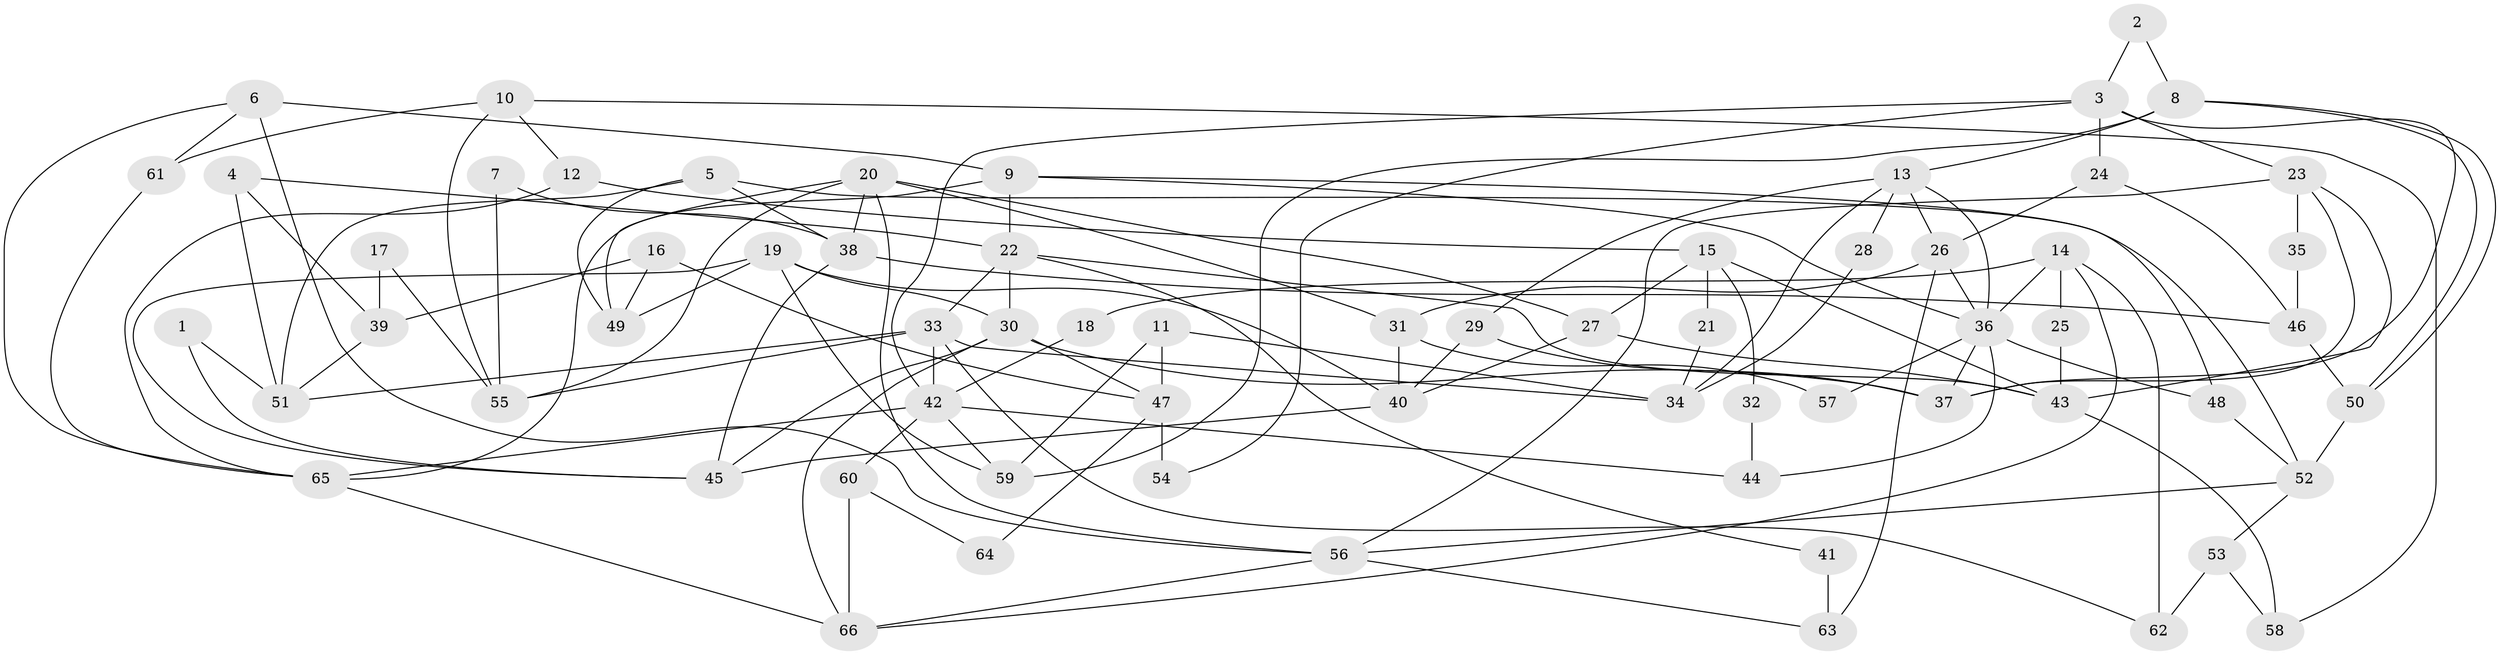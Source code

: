 // coarse degree distribution, {5: 0.2564102564102564, 2: 0.1794871794871795, 8: 0.07692307692307693, 4: 0.1282051282051282, 6: 0.07692307692307693, 7: 0.07692307692307693, 9: 0.05128205128205128, 10: 0.02564102564102564, 3: 0.10256410256410256, 11: 0.02564102564102564}
// Generated by graph-tools (version 1.1) at 2025/52/02/27/25 19:52:02]
// undirected, 66 vertices, 132 edges
graph export_dot {
graph [start="1"]
  node [color=gray90,style=filled];
  1;
  2;
  3;
  4;
  5;
  6;
  7;
  8;
  9;
  10;
  11;
  12;
  13;
  14;
  15;
  16;
  17;
  18;
  19;
  20;
  21;
  22;
  23;
  24;
  25;
  26;
  27;
  28;
  29;
  30;
  31;
  32;
  33;
  34;
  35;
  36;
  37;
  38;
  39;
  40;
  41;
  42;
  43;
  44;
  45;
  46;
  47;
  48;
  49;
  50;
  51;
  52;
  53;
  54;
  55;
  56;
  57;
  58;
  59;
  60;
  61;
  62;
  63;
  64;
  65;
  66;
  1 -- 51;
  1 -- 45;
  2 -- 3;
  2 -- 8;
  3 -- 37;
  3 -- 42;
  3 -- 23;
  3 -- 24;
  3 -- 54;
  4 -- 51;
  4 -- 22;
  4 -- 39;
  5 -- 38;
  5 -- 52;
  5 -- 49;
  5 -- 51;
  6 -- 9;
  6 -- 56;
  6 -- 61;
  6 -- 65;
  7 -- 55;
  7 -- 38;
  8 -- 59;
  8 -- 50;
  8 -- 50;
  8 -- 13;
  9 -- 22;
  9 -- 36;
  9 -- 48;
  9 -- 65;
  10 -- 58;
  10 -- 61;
  10 -- 12;
  10 -- 55;
  11 -- 47;
  11 -- 34;
  11 -- 59;
  12 -- 65;
  12 -- 15;
  13 -- 29;
  13 -- 26;
  13 -- 28;
  13 -- 34;
  13 -- 36;
  14 -- 66;
  14 -- 36;
  14 -- 18;
  14 -- 25;
  14 -- 62;
  15 -- 43;
  15 -- 21;
  15 -- 27;
  15 -- 32;
  16 -- 39;
  16 -- 49;
  16 -- 47;
  17 -- 55;
  17 -- 39;
  18 -- 42;
  19 -- 40;
  19 -- 30;
  19 -- 45;
  19 -- 49;
  19 -- 59;
  20 -- 31;
  20 -- 49;
  20 -- 27;
  20 -- 38;
  20 -- 55;
  20 -- 56;
  21 -- 34;
  22 -- 43;
  22 -- 33;
  22 -- 30;
  22 -- 41;
  23 -- 56;
  23 -- 35;
  23 -- 37;
  23 -- 43;
  24 -- 46;
  24 -- 26;
  25 -- 43;
  26 -- 31;
  26 -- 36;
  26 -- 63;
  27 -- 40;
  27 -- 43;
  28 -- 34;
  29 -- 40;
  29 -- 37;
  30 -- 37;
  30 -- 45;
  30 -- 47;
  30 -- 66;
  31 -- 40;
  31 -- 57;
  32 -- 44;
  33 -- 55;
  33 -- 42;
  33 -- 34;
  33 -- 51;
  33 -- 62;
  35 -- 46;
  36 -- 37;
  36 -- 44;
  36 -- 48;
  36 -- 57;
  38 -- 45;
  38 -- 46;
  39 -- 51;
  40 -- 45;
  41 -- 63;
  42 -- 65;
  42 -- 59;
  42 -- 44;
  42 -- 60;
  43 -- 58;
  46 -- 50;
  47 -- 54;
  47 -- 64;
  48 -- 52;
  50 -- 52;
  52 -- 56;
  52 -- 53;
  53 -- 62;
  53 -- 58;
  56 -- 66;
  56 -- 63;
  60 -- 66;
  60 -- 64;
  61 -- 65;
  65 -- 66;
}
